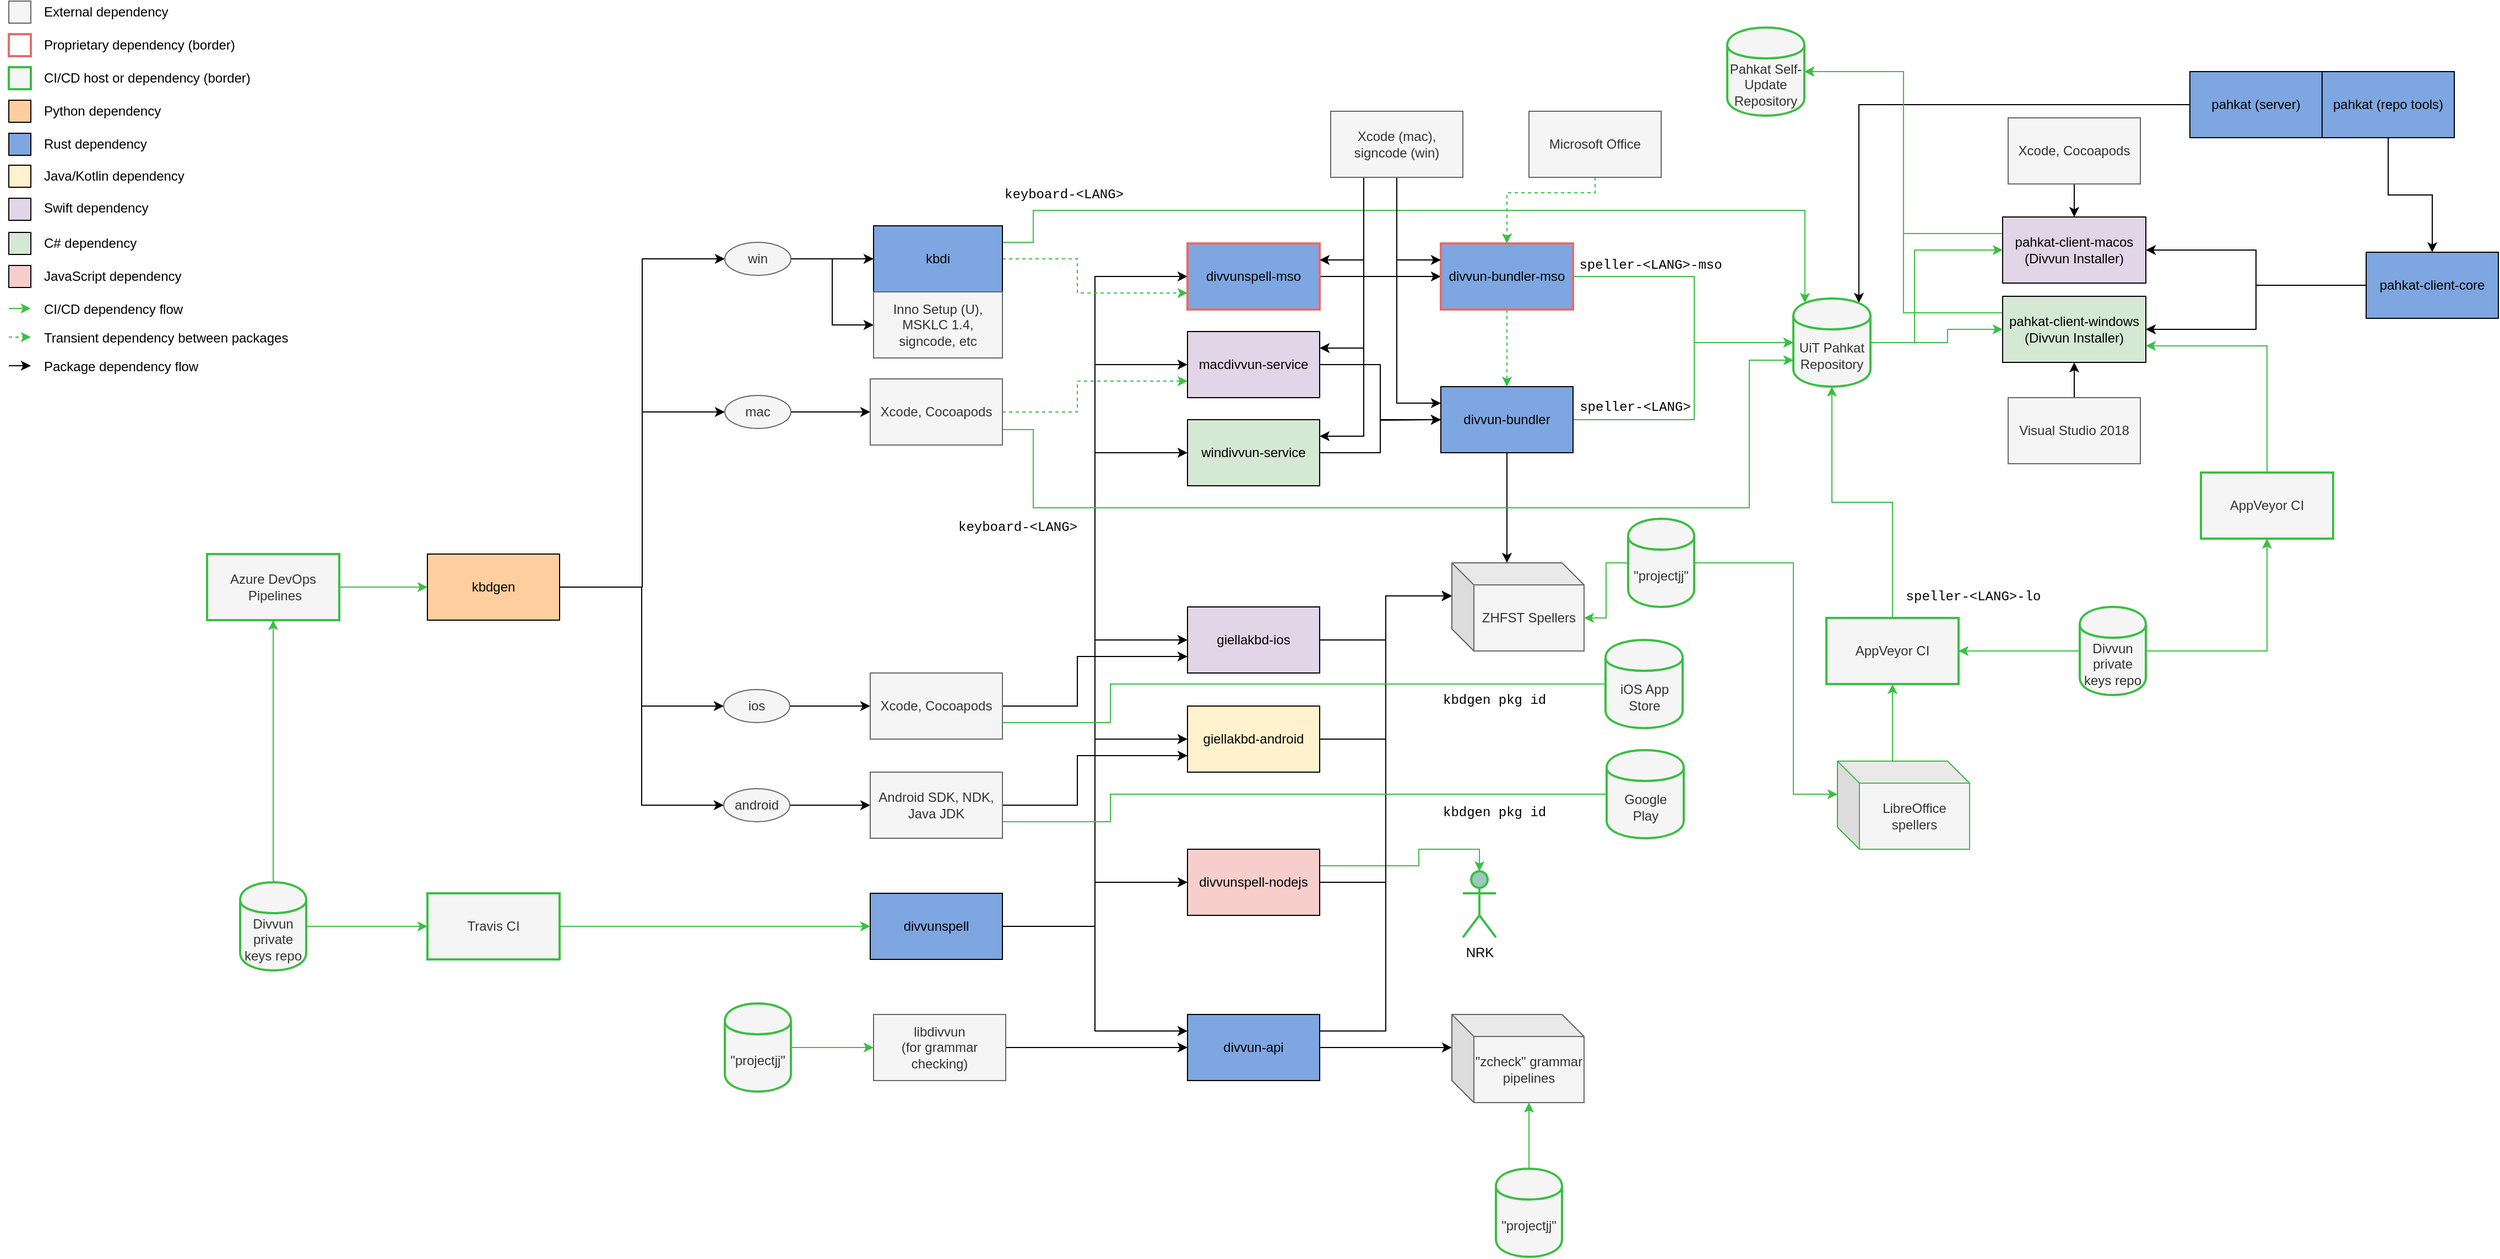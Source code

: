 <mxfile version="10.6.7" type="device"><diagram id="uYOcmbsZBxKGjgMOLvCG" name="Page-1"><mxGraphModel dx="1196" dy="796" grid="1" gridSize="10" guides="1" tooltips="1" connect="1" arrows="1" fold="1" page="1" pageScale="1" pageWidth="2336" pageHeight="1654" math="0" shadow="0"><root><mxCell id="0"/><mxCell id="1" parent="0"/><mxCell id="bggheKE7xD6OacUkOuDF-22" style="edgeStyle=orthogonalEdgeStyle;rounded=0;orthogonalLoop=1;jettySize=auto;html=1;exitX=1;exitY=0.5;exitDx=0;exitDy=0;entryX=0;entryY=0.5;entryDx=0;entryDy=0;" parent="1" source="bggheKE7xD6OacUkOuDF-1" target="bggheKE7xD6OacUkOuDF-4" edge="1"><mxGeometry relative="1" as="geometry"/></mxCell><mxCell id="bggheKE7xD6OacUkOuDF-23" style="edgeStyle=orthogonalEdgeStyle;rounded=0;orthogonalLoop=1;jettySize=auto;html=1;exitX=1;exitY=0.5;exitDx=0;exitDy=0;entryX=0;entryY=0.5;entryDx=0;entryDy=0;" parent="1" source="bggheKE7xD6OacUkOuDF-1" target="bggheKE7xD6OacUkOuDF-5" edge="1"><mxGeometry relative="1" as="geometry"/></mxCell><mxCell id="bggheKE7xD6OacUkOuDF-25" style="edgeStyle=orthogonalEdgeStyle;rounded=0;orthogonalLoop=1;jettySize=auto;html=1;exitX=1;exitY=0.5;exitDx=0;exitDy=0;entryX=0;entryY=0.5;entryDx=0;entryDy=0;" parent="1" source="bggheKE7xD6OacUkOuDF-1" target="bggheKE7xD6OacUkOuDF-19" edge="1"><mxGeometry relative="1" as="geometry"/></mxCell><mxCell id="bggheKE7xD6OacUkOuDF-27" style="edgeStyle=orthogonalEdgeStyle;rounded=0;orthogonalLoop=1;jettySize=auto;html=1;exitX=1;exitY=0.5;exitDx=0;exitDy=0;entryX=0;entryY=0.5;entryDx=0;entryDy=0;" parent="1" source="bggheKE7xD6OacUkOuDF-1" target="bggheKE7xD6OacUkOuDF-26" edge="1"><mxGeometry relative="1" as="geometry"/></mxCell><mxCell id="bggheKE7xD6OacUkOuDF-40" style="edgeStyle=orthogonalEdgeStyle;rounded=0;orthogonalLoop=1;jettySize=auto;html=1;exitX=1;exitY=0.5;exitDx=0;exitDy=0;entryX=0;entryY=0.5;entryDx=0;entryDy=0;" parent="1" source="bggheKE7xD6OacUkOuDF-1" target="bggheKE7xD6OacUkOuDF-2" edge="1"><mxGeometry relative="1" as="geometry"/></mxCell><mxCell id="bggheKE7xD6OacUkOuDF-57" style="edgeStyle=orthogonalEdgeStyle;rounded=0;orthogonalLoop=1;jettySize=auto;html=1;exitX=1;exitY=0.5;exitDx=0;exitDy=0;entryX=0;entryY=0.25;entryDx=0;entryDy=0;" parent="1" source="bggheKE7xD6OacUkOuDF-1" target="bggheKE7xD6OacUkOuDF-49" edge="1"><mxGeometry relative="1" as="geometry"/></mxCell><mxCell id="bggheKE7xD6OacUkOuDF-115" style="edgeStyle=orthogonalEdgeStyle;rounded=0;orthogonalLoop=1;jettySize=auto;html=1;exitX=1;exitY=0.5;exitDx=0;exitDy=0;entryX=0;entryY=0.5;entryDx=0;entryDy=0;strokeColor=#000000;fontFamily=Courier New;" parent="1" source="bggheKE7xD6OacUkOuDF-1" target="bggheKE7xD6OacUkOuDF-18" edge="1"><mxGeometry relative="1" as="geometry"/></mxCell><mxCell id="bggheKE7xD6OacUkOuDF-1" value="divvunspell" style="rounded=0;whiteSpace=wrap;html=1;fillColor=#7EA6E0;" parent="1" vertex="1"><mxGeometry x="802" y="826" width="120" height="60" as="geometry"/></mxCell><mxCell id="bggheKE7xD6OacUkOuDF-42" style="edgeStyle=orthogonalEdgeStyle;rounded=0;orthogonalLoop=1;jettySize=auto;html=1;exitX=1;exitY=0.5;exitDx=0;exitDy=0;entryX=0;entryY=0.5;entryDx=0;entryDy=0;" parent="1" source="bggheKE7xD6OacUkOuDF-2" target="bggheKE7xD6OacUkOuDF-10" edge="1"><mxGeometry relative="1" as="geometry"/></mxCell><mxCell id="bggheKE7xD6OacUkOuDF-2" value="divvunspell-mso" style="rounded=0;whiteSpace=wrap;html=1;fillColor=#7EA6E0;strokeColor=#EA6B66;strokeWidth=2;" parent="1" vertex="1"><mxGeometry x="1090" y="236" width="120" height="60" as="geometry"/></mxCell><mxCell id="bggheKE7xD6OacUkOuDF-44" style="edgeStyle=orthogonalEdgeStyle;rounded=0;orthogonalLoop=1;jettySize=auto;html=1;exitX=1;exitY=0.5;exitDx=0;exitDy=0;entryX=0;entryY=0.5;entryDx=0;entryDy=0;" parent="1" source="bggheKE7xD6OacUkOuDF-4" target="bggheKE7xD6OacUkOuDF-9" edge="1"><mxGeometry relative="1" as="geometry"/></mxCell><mxCell id="bggheKE7xD6OacUkOuDF-4" value="macdivvun-service" style="rounded=0;whiteSpace=wrap;html=1;strokeWidth=1;fillColor=#E1D5E7;" parent="1" vertex="1"><mxGeometry x="1090" y="316" width="120" height="60" as="geometry"/></mxCell><mxCell id="bggheKE7xD6OacUkOuDF-45" style="edgeStyle=orthogonalEdgeStyle;rounded=0;orthogonalLoop=1;jettySize=auto;html=1;exitX=1;exitY=0.5;exitDx=0;exitDy=0;" parent="1" source="bggheKE7xD6OacUkOuDF-5" edge="1"><mxGeometry relative="1" as="geometry"><mxPoint x="1320" y="396" as="targetPoint"/></mxGeometry></mxCell><mxCell id="bggheKE7xD6OacUkOuDF-5" value="windivvun-service" style="rounded=0;whiteSpace=wrap;html=1;strokeColor=#000000;strokeWidth=1;fillColor=#D5E8D4;" parent="1" vertex="1"><mxGeometry x="1090" y="396" width="120" height="60" as="geometry"/></mxCell><mxCell id="bggheKE7xD6OacUkOuDF-46" style="edgeStyle=orthogonalEdgeStyle;rounded=0;orthogonalLoop=1;jettySize=auto;html=1;exitX=0.5;exitY=1;exitDx=0;exitDy=0;entryX=0;entryY=0;entryDx=50.0;entryDy=0;entryPerimeter=0;" parent="1" source="bggheKE7xD6OacUkOuDF-9" target="bggheKE7xD6OacUkOuDF-34" edge="1"><mxGeometry relative="1" as="geometry"/></mxCell><mxCell id="bggheKE7xD6OacUkOuDF-101" style="edgeStyle=orthogonalEdgeStyle;rounded=0;orthogonalLoop=1;jettySize=auto;html=1;exitX=1;exitY=0.5;exitDx=0;exitDy=0;entryX=0;entryY=0.5;entryDx=0;entryDy=0;strokeColor=#39BF42;" parent="1" source="bggheKE7xD6OacUkOuDF-9" target="bggheKE7xD6OacUkOuDF-95" edge="1"><mxGeometry relative="1" as="geometry"><Array as="points"><mxPoint x="1550" y="396"/><mxPoint x="1550" y="326"/><mxPoint x="1640" y="326"/></Array></mxGeometry></mxCell><mxCell id="bggheKE7xD6OacUkOuDF-9" value="&lt;div&gt;divvun-bundler&lt;/div&gt;" style="rounded=0;whiteSpace=wrap;html=1;strokeColor=#000000;strokeWidth=1;fillColor=#7EA6E0;" parent="1" vertex="1"><mxGeometry x="1320" y="366" width="120" height="60" as="geometry"/></mxCell><mxCell id="bggheKE7xD6OacUkOuDF-100" style="edgeStyle=orthogonalEdgeStyle;rounded=0;orthogonalLoop=1;jettySize=auto;html=1;exitX=1;exitY=0.5;exitDx=0;exitDy=0;entryX=0;entryY=0.5;entryDx=0;entryDy=0;strokeColor=#39BF42;" parent="1" source="bggheKE7xD6OacUkOuDF-10" target="bggheKE7xD6OacUkOuDF-95" edge="1"><mxGeometry relative="1" as="geometry"><Array as="points"><mxPoint x="1550" y="266"/><mxPoint x="1550" y="326"/><mxPoint x="1640" y="326"/></Array></mxGeometry></mxCell><mxCell id="bggheKE7xD6OacUkOuDF-102" value="speller-&amp;lt;LANG&amp;gt;-mso" style="text;html=1;resizable=0;points=[];align=center;verticalAlign=middle;labelBackgroundColor=#ffffff;fontFamily=Courier New;" parent="bggheKE7xD6OacUkOuDF-100" vertex="1" connectable="0"><mxGeometry x="-0.87" y="-1" relative="1" as="geometry"><mxPoint x="53" y="-11" as="offset"/></mxGeometry></mxCell><mxCell id="bggheKE7xD6OacUkOuDF-204" style="edgeStyle=orthogonalEdgeStyle;rounded=0;orthogonalLoop=1;jettySize=auto;html=1;exitX=0.5;exitY=1;exitDx=0;exitDy=0;entryX=0.5;entryY=0;entryDx=0;entryDy=0;dashed=1;strokeColor=#39BF42;fontFamily=Helvetica;" parent="1" source="bggheKE7xD6OacUkOuDF-10" target="bggheKE7xD6OacUkOuDF-9" edge="1"><mxGeometry relative="1" as="geometry"/></mxCell><mxCell id="bggheKE7xD6OacUkOuDF-10" value="divvun-bundler-mso" style="rounded=0;whiteSpace=wrap;html=1;fillColor=#7EA6E0;strokeColor=#EA6B66;strokeWidth=2;" parent="1" vertex="1"><mxGeometry x="1320" y="236" width="120" height="60" as="geometry"/></mxCell><mxCell id="bggheKE7xD6OacUkOuDF-67" style="edgeStyle=orthogonalEdgeStyle;rounded=0;orthogonalLoop=1;jettySize=auto;html=1;exitX=1;exitY=0.5;exitDx=0;exitDy=0;entryX=0;entryY=0.5;entryDx=0;entryDy=0;" parent="1" source="bggheKE7xD6OacUkOuDF-12" target="bggheKE7xD6OacUkOuDF-15" edge="1"><mxGeometry relative="1" as="geometry"/></mxCell><mxCell id="bggheKE7xD6OacUkOuDF-68" style="edgeStyle=orthogonalEdgeStyle;rounded=0;orthogonalLoop=1;jettySize=auto;html=1;exitX=1;exitY=0.5;exitDx=0;exitDy=0;entryX=0;entryY=0.5;entryDx=0;entryDy=0;" parent="1" source="bggheKE7xD6OacUkOuDF-12" target="bggheKE7xD6OacUkOuDF-65" edge="1"><mxGeometry relative="1" as="geometry"/></mxCell><mxCell id="bggheKE7xD6OacUkOuDF-69" style="edgeStyle=orthogonalEdgeStyle;rounded=0;orthogonalLoop=1;jettySize=auto;html=1;exitX=1;exitY=0.5;exitDx=0;exitDy=0;entryX=0;entryY=0.5;entryDx=0;entryDy=0;" parent="1" source="bggheKE7xD6OacUkOuDF-12" target="bggheKE7xD6OacUkOuDF-63" edge="1"><mxGeometry relative="1" as="geometry"/></mxCell><mxCell id="bggheKE7xD6OacUkOuDF-70" style="edgeStyle=orthogonalEdgeStyle;rounded=0;orthogonalLoop=1;jettySize=auto;html=1;exitX=1;exitY=0.5;exitDx=0;exitDy=0;entryX=0;entryY=0.5;entryDx=0;entryDy=0;" parent="1" source="bggheKE7xD6OacUkOuDF-12" target="bggheKE7xD6OacUkOuDF-64" edge="1"><mxGeometry relative="1" as="geometry"/></mxCell><mxCell id="bggheKE7xD6OacUkOuDF-12" value="kbdgen" style="rounded=0;whiteSpace=wrap;html=1;strokeColor=#000000;strokeWidth=1;fillColor=#FFCE9F;" parent="1" vertex="1"><mxGeometry x="400" y="518" width="120" height="60" as="geometry"/></mxCell><mxCell id="bggheKE7xD6OacUkOuDF-84" style="edgeStyle=orthogonalEdgeStyle;rounded=0;orthogonalLoop=1;jettySize=auto;html=1;exitX=1;exitY=0.5;exitDx=0;exitDy=0;entryX=0;entryY=0.75;entryDx=0;entryDy=0;dashed=1;strokeColor=#39BF42;" parent="1" source="bggheKE7xD6OacUkOuDF-14" target="bggheKE7xD6OacUkOuDF-2" edge="1"><mxGeometry relative="1" as="geometry"><Array as="points"><mxPoint x="990" y="250"/><mxPoint x="990" y="281"/></Array></mxGeometry></mxCell><mxCell id="bggheKE7xD6OacUkOuDF-121" style="edgeStyle=orthogonalEdgeStyle;rounded=0;orthogonalLoop=1;jettySize=auto;html=1;exitX=1;exitY=0.25;exitDx=0;exitDy=0;entryX=0.15;entryY=0.05;entryDx=0;entryDy=0;strokeColor=#39BF42;fontFamily=Courier New;entryPerimeter=0;" parent="1" source="bggheKE7xD6OacUkOuDF-14" target="bggheKE7xD6OacUkOuDF-95" edge="1"><mxGeometry relative="1" as="geometry"><Array as="points"><mxPoint x="950" y="235"/><mxPoint x="950" y="206"/><mxPoint x="1651" y="206"/></Array></mxGeometry></mxCell><mxCell id="bggheKE7xD6OacUkOuDF-14" value="kbdi" style="rounded=0;whiteSpace=wrap;html=1;strokeColor=#000000;strokeWidth=1;fillColor=#7EA6E0;" parent="1" vertex="1"><mxGeometry x="805" y="220" width="117" height="60" as="geometry"/></mxCell><mxCell id="bggheKE7xD6OacUkOuDF-66" style="edgeStyle=orthogonalEdgeStyle;rounded=0;orthogonalLoop=1;jettySize=auto;html=1;exitX=1;exitY=0.5;exitDx=0;exitDy=0;entryX=0;entryY=0.5;entryDx=0;entryDy=0;" parent="1" source="bggheKE7xD6OacUkOuDF-15" target="bggheKE7xD6OacUkOuDF-14" edge="1"><mxGeometry relative="1" as="geometry"/></mxCell><mxCell id="bggheKE7xD6OacUkOuDF-72" style="edgeStyle=orthogonalEdgeStyle;rounded=0;orthogonalLoop=1;jettySize=auto;html=1;exitX=1;exitY=0.5;exitDx=0;exitDy=0;entryX=0;entryY=0.5;entryDx=0;entryDy=0;" parent="1" source="bggheKE7xD6OacUkOuDF-15" target="bggheKE7xD6OacUkOuDF-71" edge="1"><mxGeometry relative="1" as="geometry"/></mxCell><mxCell id="bggheKE7xD6OacUkOuDF-15" value="win" style="ellipse;whiteSpace=wrap;html=1;strokeWidth=1;fillColor=#f5f5f5;strokeColor=#666666;fontColor=#333333;" parent="1" vertex="1"><mxGeometry x="670" y="235" width="60" height="30" as="geometry"/></mxCell><mxCell id="bggheKE7xD6OacUkOuDF-37" style="edgeStyle=orthogonalEdgeStyle;rounded=0;orthogonalLoop=1;jettySize=auto;html=1;exitX=1;exitY=0.5;exitDx=0;exitDy=0;entryX=0;entryY=0;entryDx=0;entryDy=30;entryPerimeter=0;" parent="1" source="bggheKE7xD6OacUkOuDF-18" target="bggheKE7xD6OacUkOuDF-34" edge="1"><mxGeometry relative="1" as="geometry"/></mxCell><mxCell id="bggheKE7xD6OacUkOuDF-18" value="giellakbd-ios" style="rounded=0;whiteSpace=wrap;html=1;strokeWidth=1;fillColor=#E1D5E7;" parent="1" vertex="1"><mxGeometry x="1090" y="566" width="120" height="60" as="geometry"/></mxCell><mxCell id="bggheKE7xD6OacUkOuDF-38" style="edgeStyle=orthogonalEdgeStyle;rounded=0;orthogonalLoop=1;jettySize=auto;html=1;exitX=1;exitY=0.5;exitDx=0;exitDy=0;entryX=0;entryY=0;entryDx=0;entryDy=30;entryPerimeter=0;" parent="1" source="bggheKE7xD6OacUkOuDF-19" target="bggheKE7xD6OacUkOuDF-34" edge="1"><mxGeometry relative="1" as="geometry"/></mxCell><mxCell id="bggheKE7xD6OacUkOuDF-19" value="giellakbd-android" style="rounded=0;whiteSpace=wrap;html=1;strokeColor=#000000;strokeWidth=1;fillColor=#FFF2CC;" parent="1" vertex="1"><mxGeometry x="1090" y="656" width="120" height="60" as="geometry"/></mxCell><mxCell id="bggheKE7xD6OacUkOuDF-134" style="edgeStyle=orthogonalEdgeStyle;rounded=0;orthogonalLoop=1;jettySize=auto;html=1;exitX=0;exitY=0.5;exitDx=0;exitDy=0;entryX=0.85;entryY=0.05;entryDx=0;entryDy=0;entryPerimeter=0;strokeColor=#000000;fontFamily=Courier New;" parent="1" source="bggheKE7xD6OacUkOuDF-20" target="bggheKE7xD6OacUkOuDF-95" edge="1"><mxGeometry relative="1" as="geometry"/></mxCell><mxCell id="bggheKE7xD6OacUkOuDF-20" value="pahkat (server)" style="rounded=0;whiteSpace=wrap;html=1;fillColor=#7EA6E0;" parent="1" vertex="1"><mxGeometry x="2000" y="80" width="120" height="60" as="geometry"/></mxCell><mxCell id="bggheKE7xD6OacUkOuDF-137" style="edgeStyle=orthogonalEdgeStyle;rounded=0;orthogonalLoop=1;jettySize=auto;html=1;exitX=0.5;exitY=1;exitDx=0;exitDy=0;entryX=0.5;entryY=0;entryDx=0;entryDy=0;strokeColor=#000000;fontFamily=Courier New;" parent="1" source="bggheKE7xD6OacUkOuDF-21" target="bggheKE7xD6OacUkOuDF-28" edge="1"><mxGeometry relative="1" as="geometry"/></mxCell><mxCell id="bggheKE7xD6OacUkOuDF-21" value="pahkat (repo tools)" style="rounded=0;whiteSpace=wrap;html=1;fillColor=#7EA6E0;" parent="1" vertex="1"><mxGeometry x="2120" y="80" width="120" height="60" as="geometry"/></mxCell><mxCell id="bggheKE7xD6OacUkOuDF-39" style="edgeStyle=orthogonalEdgeStyle;rounded=0;orthogonalLoop=1;jettySize=auto;html=1;exitX=1;exitY=0.5;exitDx=0;exitDy=0;entryX=0;entryY=0;entryDx=0;entryDy=30;entryPerimeter=0;" parent="1" source="bggheKE7xD6OacUkOuDF-26" target="bggheKE7xD6OacUkOuDF-34" edge="1"><mxGeometry relative="1" as="geometry"/></mxCell><mxCell id="bggheKE7xD6OacUkOuDF-159" style="edgeStyle=orthogonalEdgeStyle;rounded=0;orthogonalLoop=1;jettySize=auto;html=1;exitX=1;exitY=0.25;exitDx=0;exitDy=0;entryX=0.5;entryY=0;entryDx=0;entryDy=0;entryPerimeter=0;strokeColor=#39BF42;fontFamily=Helvetica;" parent="1" source="bggheKE7xD6OacUkOuDF-26" target="bggheKE7xD6OacUkOuDF-145" edge="1"><mxGeometry relative="1" as="geometry"><Array as="points"><mxPoint x="1300" y="801"/><mxPoint x="1300" y="786"/><mxPoint x="1355" y="786"/></Array></mxGeometry></mxCell><mxCell id="bggheKE7xD6OacUkOuDF-26" value="divvunspell-nodejs" style="rounded=0;whiteSpace=wrap;html=1;strokeColor=#000000;strokeWidth=1;fillColor=#f8cecc;" parent="1" vertex="1"><mxGeometry x="1090" y="786" width="120" height="60" as="geometry"/></mxCell><mxCell id="bggheKE7xD6OacUkOuDF-138" style="edgeStyle=orthogonalEdgeStyle;rounded=0;orthogonalLoop=1;jettySize=auto;html=1;exitX=0;exitY=0.5;exitDx=0;exitDy=0;entryX=1;entryY=0.5;entryDx=0;entryDy=0;strokeColor=#000000;fontFamily=Courier New;" parent="1" source="bggheKE7xD6OacUkOuDF-28" target="bggheKE7xD6OacUkOuDF-31" edge="1"><mxGeometry relative="1" as="geometry"/></mxCell><mxCell id="bggheKE7xD6OacUkOuDF-139" style="edgeStyle=orthogonalEdgeStyle;rounded=0;orthogonalLoop=1;jettySize=auto;html=1;exitX=0;exitY=0.5;exitDx=0;exitDy=0;entryX=1;entryY=0.5;entryDx=0;entryDy=0;strokeColor=#000000;fontFamily=Courier New;" parent="1" source="bggheKE7xD6OacUkOuDF-28" target="bggheKE7xD6OacUkOuDF-30" edge="1"><mxGeometry relative="1" as="geometry"/></mxCell><mxCell id="bggheKE7xD6OacUkOuDF-28" value="pahkat-client-core" style="rounded=0;whiteSpace=wrap;html=1;fillColor=#7EA6E0;" parent="1" vertex="1"><mxGeometry x="2160" y="244" width="120" height="60" as="geometry"/></mxCell><mxCell id="bggheKE7xD6OacUkOuDF-235" style="edgeStyle=orthogonalEdgeStyle;rounded=0;orthogonalLoop=1;jettySize=auto;html=1;exitX=0;exitY=0.25;exitDx=0;exitDy=0;entryX=1;entryY=0.5;entryDx=0;entryDy=0;startArrow=none;startFill=0;strokeColor=#39BF42;fontFamily=Helvetica;" parent="1" source="bggheKE7xD6OacUkOuDF-30" target="bggheKE7xD6OacUkOuDF-232" edge="1"><mxGeometry relative="1" as="geometry"/></mxCell><mxCell id="bggheKE7xD6OacUkOuDF-30" value="&lt;div&gt;pahkat-client-windows&lt;/div&gt;&lt;div&gt;(Divvun Installer)&lt;/div&gt;" style="rounded=0;whiteSpace=wrap;html=1;strokeColor=#000000;strokeWidth=1;fillColor=#D5E8D4;" parent="1" vertex="1"><mxGeometry x="1830" y="284" width="130" height="60" as="geometry"/></mxCell><mxCell id="bggheKE7xD6OacUkOuDF-236" style="edgeStyle=orthogonalEdgeStyle;rounded=0;orthogonalLoop=1;jettySize=auto;html=1;exitX=0;exitY=0.25;exitDx=0;exitDy=0;entryX=1;entryY=0.5;entryDx=0;entryDy=0;startArrow=none;startFill=0;strokeColor=#39BF42;fontFamily=Helvetica;" parent="1" source="bggheKE7xD6OacUkOuDF-31" target="bggheKE7xD6OacUkOuDF-232" edge="1"><mxGeometry relative="1" as="geometry"/></mxCell><mxCell id="bggheKE7xD6OacUkOuDF-31" value="pahkat-client-macos (Divvun Installer)" style="rounded=0;whiteSpace=wrap;html=1;strokeWidth=1;fillColor=#E1D5E7;" parent="1" vertex="1"><mxGeometry x="1830" y="212" width="130" height="60" as="geometry"/></mxCell><mxCell id="bggheKE7xD6OacUkOuDF-34" value="ZHFST Spellers" style="shape=cube;whiteSpace=wrap;html=1;boundedLbl=1;backgroundOutline=1;darkOpacity=0.05;darkOpacity2=0.1;strokeColor=#666666;strokeWidth=1;fillColor=#f5f5f5;fontColor=#333333;" parent="1" vertex="1"><mxGeometry x="1330" y="526" width="120" height="80" as="geometry"/></mxCell><mxCell id="bggheKE7xD6OacUkOuDF-59" style="edgeStyle=orthogonalEdgeStyle;rounded=0;orthogonalLoop=1;jettySize=auto;html=1;exitX=1;exitY=0.25;exitDx=0;exitDy=0;entryX=0;entryY=0;entryDx=0;entryDy=30;entryPerimeter=0;" parent="1" source="bggheKE7xD6OacUkOuDF-49" target="bggheKE7xD6OacUkOuDF-34" edge="1"><mxGeometry relative="1" as="geometry"/></mxCell><mxCell id="bggheKE7xD6OacUkOuDF-61" style="edgeStyle=orthogonalEdgeStyle;rounded=0;orthogonalLoop=1;jettySize=auto;html=1;exitX=1;exitY=0.5;exitDx=0;exitDy=0;entryX=0;entryY=0;entryDx=0;entryDy=30;entryPerimeter=0;" parent="1" source="bggheKE7xD6OacUkOuDF-49" target="bggheKE7xD6OacUkOuDF-60" edge="1"><mxGeometry relative="1" as="geometry"/></mxCell><mxCell id="bggheKE7xD6OacUkOuDF-49" value="divvun-api" style="rounded=0;whiteSpace=wrap;html=1;fillColor=#7EA6E0;" parent="1" vertex="1"><mxGeometry x="1090" y="936" width="120" height="60" as="geometry"/></mxCell><mxCell id="bggheKE7xD6OacUkOuDF-58" style="edgeStyle=orthogonalEdgeStyle;rounded=0;orthogonalLoop=1;jettySize=auto;html=1;exitX=1;exitY=0.5;exitDx=0;exitDy=0;entryX=0;entryY=0.5;entryDx=0;entryDy=0;" parent="1" source="bggheKE7xD6OacUkOuDF-54" target="bggheKE7xD6OacUkOuDF-49" edge="1"><mxGeometry relative="1" as="geometry"/></mxCell><mxCell id="bggheKE7xD6OacUkOuDF-54" value="&lt;div&gt;libdivvun&lt;/div&gt;&lt;div&gt;(for grammar checking)&lt;br&gt;&lt;/div&gt;" style="rounded=0;whiteSpace=wrap;html=1;strokeColor=#666666;strokeWidth=1;fillColor=#f5f5f5;fontColor=#333333;" parent="1" vertex="1"><mxGeometry x="805" y="936" width="120" height="60" as="geometry"/></mxCell><mxCell id="bggheKE7xD6OacUkOuDF-60" value="&quot;zcheck&quot; grammar pipelines" style="shape=cube;whiteSpace=wrap;html=1;boundedLbl=1;backgroundOutline=1;darkOpacity=0.05;darkOpacity2=0.1;strokeColor=#666666;strokeWidth=1;fillColor=#f5f5f5;fontColor=#333333;" parent="1" vertex="1"><mxGeometry x="1330" y="936" width="120" height="80" as="geometry"/></mxCell><mxCell id="bggheKE7xD6OacUkOuDF-77" style="edgeStyle=orthogonalEdgeStyle;rounded=0;orthogonalLoop=1;jettySize=auto;html=1;exitX=1;exitY=0.5;exitDx=0;exitDy=0;entryX=0;entryY=0.5;entryDx=0;entryDy=0;" parent="1" source="bggheKE7xD6OacUkOuDF-63" target="bggheKE7xD6OacUkOuDF-74" edge="1"><mxGeometry relative="1" as="geometry"/></mxCell><mxCell id="bggheKE7xD6OacUkOuDF-63" value="ios" style="ellipse;whiteSpace=wrap;html=1;strokeWidth=1;fillColor=#f5f5f5;strokeColor=#666666;fontColor=#333333;" parent="1" vertex="1"><mxGeometry x="669" y="641" width="60" height="30" as="geometry"/></mxCell><mxCell id="bggheKE7xD6OacUkOuDF-78" style="edgeStyle=orthogonalEdgeStyle;rounded=0;orthogonalLoop=1;jettySize=auto;html=1;exitX=1;exitY=0.5;exitDx=0;exitDy=0;entryX=0;entryY=0.5;entryDx=0;entryDy=0;" parent="1" source="bggheKE7xD6OacUkOuDF-64" target="bggheKE7xD6OacUkOuDF-73" edge="1"><mxGeometry relative="1" as="geometry"/></mxCell><mxCell id="bggheKE7xD6OacUkOuDF-64" value="android" style="ellipse;whiteSpace=wrap;html=1;strokeWidth=1;fillColor=#f5f5f5;strokeColor=#666666;fontColor=#333333;" parent="1" vertex="1"><mxGeometry x="669" y="731" width="60" height="30" as="geometry"/></mxCell><mxCell id="bggheKE7xD6OacUkOuDF-76" style="edgeStyle=orthogonalEdgeStyle;rounded=0;orthogonalLoop=1;jettySize=auto;html=1;exitX=1;exitY=0.5;exitDx=0;exitDy=0;entryX=0;entryY=0.5;entryDx=0;entryDy=0;" parent="1" source="bggheKE7xD6OacUkOuDF-65" target="bggheKE7xD6OacUkOuDF-75" edge="1"><mxGeometry relative="1" as="geometry"/></mxCell><mxCell id="bggheKE7xD6OacUkOuDF-65" value="mac" style="ellipse;whiteSpace=wrap;html=1;strokeWidth=1;fillColor=#f5f5f5;strokeColor=#666666;fontColor=#333333;" parent="1" vertex="1"><mxGeometry x="670" y="374" width="60" height="30" as="geometry"/></mxCell><mxCell id="bggheKE7xD6OacUkOuDF-71" value="&lt;div&gt;Inno Setup (U),&lt;/div&gt;&lt;div&gt;MSKLC 1.4,&lt;/div&gt;&lt;div&gt;signcode, etc&lt;br&gt;&lt;/div&gt;" style="rounded=0;whiteSpace=wrap;html=1;strokeColor=#666666;strokeWidth=1;fillColor=#f5f5f5;fontColor=#333333;" parent="1" vertex="1"><mxGeometry x="805" y="280" width="117" height="60" as="geometry"/></mxCell><mxCell id="bggheKE7xD6OacUkOuDF-111" style="edgeStyle=orthogonalEdgeStyle;rounded=0;orthogonalLoop=1;jettySize=auto;html=1;exitX=1;exitY=0.5;exitDx=0;exitDy=0;entryX=0;entryY=0.75;entryDx=0;entryDy=0;strokeColor=#000000;fontFamily=Courier New;" parent="1" source="bggheKE7xD6OacUkOuDF-73" target="bggheKE7xD6OacUkOuDF-19" edge="1"><mxGeometry relative="1" as="geometry"><Array as="points"><mxPoint x="990" y="746"/><mxPoint x="990" y="701"/></Array></mxGeometry></mxCell><mxCell id="bggheKE7xD6OacUkOuDF-126" style="edgeStyle=orthogonalEdgeStyle;rounded=0;orthogonalLoop=1;jettySize=auto;html=1;exitX=1;exitY=0.75;exitDx=0;exitDy=0;entryX=0;entryY=0.5;entryDx=0;entryDy=0;strokeColor=#39BF42;fontFamily=Courier New;" parent="1" source="bggheKE7xD6OacUkOuDF-73" target="bggheKE7xD6OacUkOuDF-107" edge="1"><mxGeometry relative="1" as="geometry"><Array as="points"><mxPoint x="1020" y="761"/><mxPoint x="1020" y="736"/><mxPoint x="1530" y="736"/></Array></mxGeometry></mxCell><mxCell id="bggheKE7xD6OacUkOuDF-73" value="&lt;div&gt;Android SDK, NDK,&lt;/div&gt;&lt;div&gt;Java JDK&lt;br&gt;&lt;/div&gt;" style="rounded=0;whiteSpace=wrap;html=1;strokeColor=#666666;strokeWidth=1;fillColor=#f5f5f5;fontColor=#333333;" parent="1" vertex="1"><mxGeometry x="802" y="716" width="120" height="60" as="geometry"/></mxCell><mxCell id="bggheKE7xD6OacUkOuDF-116" style="edgeStyle=orthogonalEdgeStyle;rounded=0;orthogonalLoop=1;jettySize=auto;html=1;exitX=1;exitY=0.5;exitDx=0;exitDy=0;entryX=0;entryY=0.75;entryDx=0;entryDy=0;strokeColor=#000000;fontFamily=Courier New;" parent="1" source="bggheKE7xD6OacUkOuDF-74" target="bggheKE7xD6OacUkOuDF-18" edge="1"><mxGeometry relative="1" as="geometry"><Array as="points"><mxPoint x="990" y="656"/><mxPoint x="990" y="611"/></Array></mxGeometry></mxCell><mxCell id="bggheKE7xD6OacUkOuDF-125" style="edgeStyle=orthogonalEdgeStyle;rounded=0;orthogonalLoop=1;jettySize=auto;html=1;exitX=1;exitY=0.75;exitDx=0;exitDy=0;entryX=0;entryY=0.5;entryDx=0;entryDy=0;strokeColor=#39BF42;fontFamily=Courier New;" parent="1" source="bggheKE7xD6OacUkOuDF-74" target="bggheKE7xD6OacUkOuDF-106" edge="1"><mxGeometry relative="1" as="geometry"><Array as="points"><mxPoint x="1020" y="671"/><mxPoint x="1020" y="636"/><mxPoint x="1520" y="636"/></Array></mxGeometry></mxCell><mxCell id="bggheKE7xD6OacUkOuDF-74" value="Xcode, Cocoapods" style="rounded=0;whiteSpace=wrap;html=1;strokeColor=#666666;strokeWidth=1;fillColor=#f5f5f5;fontColor=#333333;" parent="1" vertex="1"><mxGeometry x="802" y="626" width="120" height="60" as="geometry"/></mxCell><mxCell id="bggheKE7xD6OacUkOuDF-117" style="edgeStyle=orthogonalEdgeStyle;rounded=0;orthogonalLoop=1;jettySize=auto;html=1;exitX=1;exitY=0.5;exitDx=0;exitDy=0;entryX=0;entryY=0.75;entryDx=0;entryDy=0;strokeColor=#39BF42;fontFamily=Courier New;dashed=1;" parent="1" source="bggheKE7xD6OacUkOuDF-75" target="bggheKE7xD6OacUkOuDF-4" edge="1"><mxGeometry relative="1" as="geometry"><Array as="points"><mxPoint x="990" y="389"/><mxPoint x="990" y="361"/></Array></mxGeometry></mxCell><mxCell id="bggheKE7xD6OacUkOuDF-120" style="edgeStyle=orthogonalEdgeStyle;rounded=0;orthogonalLoop=1;jettySize=auto;html=1;exitX=1;exitY=0.75;exitDx=0;exitDy=0;entryX=0;entryY=0.7;entryDx=0;entryDy=0;strokeColor=#39BF42;fontFamily=Courier New;" parent="1" source="bggheKE7xD6OacUkOuDF-75" target="bggheKE7xD6OacUkOuDF-95" edge="1"><mxGeometry relative="1" as="geometry"><Array as="points"><mxPoint x="950" y="405"/><mxPoint x="950" y="476"/><mxPoint x="1600" y="476"/><mxPoint x="1600" y="342"/></Array></mxGeometry></mxCell><mxCell id="bggheKE7xD6OacUkOuDF-75" value="Xcode, Cocoapods" style="rounded=0;whiteSpace=wrap;html=1;strokeColor=#666666;strokeWidth=1;fillColor=#f5f5f5;fontColor=#333333;" parent="1" vertex="1"><mxGeometry x="802" y="359" width="120" height="60" as="geometry"/></mxCell><mxCell id="bggheKE7xD6OacUkOuDF-203" style="edgeStyle=orthogonalEdgeStyle;rounded=0;orthogonalLoop=1;jettySize=auto;html=1;exitX=0.5;exitY=1;exitDx=0;exitDy=0;entryX=0.5;entryY=0;entryDx=0;entryDy=0;dashed=1;strokeColor=#39BF42;fontFamily=Helvetica;" parent="1" source="bggheKE7xD6OacUkOuDF-85" target="bggheKE7xD6OacUkOuDF-10" edge="1"><mxGeometry relative="1" as="geometry"><Array as="points"><mxPoint x="1460" y="190"/><mxPoint x="1380" y="190"/></Array></mxGeometry></mxCell><mxCell id="bggheKE7xD6OacUkOuDF-85" value="Microsoft Office" style="rounded=0;whiteSpace=wrap;html=1;strokeColor=#666666;strokeWidth=1;fillColor=#f5f5f5;fontColor=#333333;" parent="1" vertex="1"><mxGeometry x="1400" y="116" width="120" height="60" as="geometry"/></mxCell><mxCell id="bggheKE7xD6OacUkOuDF-135" style="edgeStyle=orthogonalEdgeStyle;rounded=0;orthogonalLoop=1;jettySize=auto;html=1;exitX=1;exitY=0.5;exitDx=0;exitDy=0;entryX=0;entryY=0.5;entryDx=0;entryDy=0;strokeColor=#39BF42;fontFamily=Courier New;" parent="1" source="bggheKE7xD6OacUkOuDF-95" target="bggheKE7xD6OacUkOuDF-31" edge="1"><mxGeometry relative="1" as="geometry"><Array as="points"><mxPoint x="1750" y="326"/><mxPoint x="1750" y="242"/></Array></mxGeometry></mxCell><mxCell id="bggheKE7xD6OacUkOuDF-136" style="edgeStyle=orthogonalEdgeStyle;rounded=0;orthogonalLoop=1;jettySize=auto;html=1;exitX=1;exitY=0.5;exitDx=0;exitDy=0;entryX=0;entryY=0.5;entryDx=0;entryDy=0;strokeColor=#39BF42;fontFamily=Courier New;" parent="1" source="bggheKE7xD6OacUkOuDF-95" target="bggheKE7xD6OacUkOuDF-30" edge="1"><mxGeometry relative="1" as="geometry"><Array as="points"><mxPoint x="1780" y="326"/><mxPoint x="1780" y="314"/></Array></mxGeometry></mxCell><mxCell id="bggheKE7xD6OacUkOuDF-95" value="UiT Pahkat Repository" style="shape=cylinder;whiteSpace=wrap;html=1;boundedLbl=1;backgroundOutline=1;strokeWidth=2;fillColor=#f5f5f5;strokeColor=#39BF42;fontColor=#333333;" parent="1" vertex="1"><mxGeometry x="1640" y="286" width="70" height="80" as="geometry"/></mxCell><mxCell id="bggheKE7xD6OacUkOuDF-104" value="speller-&amp;lt;LANG&amp;gt;" style="text;html=1;resizable=0;points=[];align=center;verticalAlign=middle;labelBackgroundColor=#ffffff;fontFamily=Courier New;" parent="1" vertex="1" connectable="0"><mxGeometry x="1447" y="376" as="geometry"><mxPoint x="49" y="9" as="offset"/></mxGeometry></mxCell><mxCell id="bggheKE7xD6OacUkOuDF-106" value="iOS App Store" style="shape=cylinder;whiteSpace=wrap;html=1;boundedLbl=1;backgroundOutline=1;strokeWidth=2;fillColor=#f5f5f5;strokeColor=#39BF42;fontColor=#333333;" parent="1" vertex="1"><mxGeometry x="1469.5" y="596" width="70" height="80" as="geometry"/></mxCell><mxCell id="bggheKE7xD6OacUkOuDF-107" value="&lt;div&gt;Google&lt;/div&gt;&lt;div&gt;Play&lt;/div&gt;" style="shape=cylinder;whiteSpace=wrap;html=1;boundedLbl=1;backgroundOutline=1;strokeWidth=2;fillColor=#f5f5f5;strokeColor=#39BF42;fontColor=#333333;" parent="1" vertex="1"><mxGeometry x="1470.5" y="696" width="70" height="80" as="geometry"/></mxCell><mxCell id="bggheKE7xD6OacUkOuDF-122" value="keyboard-&amp;lt;LANG&amp;gt;" style="text;html=1;resizable=0;points=[];autosize=1;align=left;verticalAlign=top;spacingTop=-4;fontFamily=Courier New;" parent="1" vertex="1"><mxGeometry x="922" y="182" width="120" height="20" as="geometry"/></mxCell><mxCell id="bggheKE7xD6OacUkOuDF-123" value="keyboard-&amp;lt;LANG&amp;gt;" style="text;html=1;resizable=0;points=[];autosize=1;align=left;verticalAlign=top;spacingTop=-4;fontFamily=Courier New;" parent="1" vertex="1"><mxGeometry x="880" y="484" width="120" height="20" as="geometry"/></mxCell><mxCell id="bggheKE7xD6OacUkOuDF-127" value="kbdgen pkg id" style="text;html=1;resizable=0;points=[];autosize=1;align=left;verticalAlign=top;spacingTop=-4;fontFamily=Courier New;" parent="1" vertex="1"><mxGeometry x="1319.5" y="743" width="110" height="20" as="geometry"/></mxCell><mxCell id="bggheKE7xD6OacUkOuDF-128" value="kbdgen pkg id" style="text;html=1;resizable=0;points=[];autosize=1;align=left;verticalAlign=top;spacingTop=-4;fontFamily=Courier New;" parent="1" vertex="1"><mxGeometry x="1319.5" y="641" width="110" height="20" as="geometry"/></mxCell><mxCell id="bggheKE7xD6OacUkOuDF-131" style="edgeStyle=orthogonalEdgeStyle;rounded=0;orthogonalLoop=1;jettySize=auto;html=1;exitX=1;exitY=0.5;exitDx=0;exitDy=0;entryX=0;entryY=0.5;entryDx=0;entryDy=0;strokeColor=#39BF42;fontFamily=Courier New;" parent="1" source="bggheKE7xD6OacUkOuDF-130" target="bggheKE7xD6OacUkOuDF-12" edge="1"><mxGeometry relative="1" as="geometry"/></mxCell><mxCell id="bggheKE7xD6OacUkOuDF-130" value="&lt;font&gt;Azure DevOps&lt;br&gt;&amp;nbsp;Pipelines&lt;/font&gt;" style="rounded=0;whiteSpace=wrap;html=1;strokeColor=#39BF42;strokeWidth=2;fillColor=#f5f5f5;fontFamily=Helvetica;fontColor=#333333;" parent="1" vertex="1"><mxGeometry x="200" y="518" width="120" height="60" as="geometry"/></mxCell><mxCell id="bggheKE7xD6OacUkOuDF-142" style="edgeStyle=orthogonalEdgeStyle;rounded=0;orthogonalLoop=1;jettySize=auto;html=1;exitX=1;exitY=0.5;exitDx=0;exitDy=0;entryX=0;entryY=0.5;entryDx=0;entryDy=0;strokeColor=#39BF42;fontFamily=Helvetica;" parent="1" source="bggheKE7xD6OacUkOuDF-141" target="bggheKE7xD6OacUkOuDF-1" edge="1"><mxGeometry relative="1" as="geometry"/></mxCell><mxCell id="bggheKE7xD6OacUkOuDF-141" value="Travis CI" style="rounded=0;whiteSpace=wrap;html=1;strokeColor=#39BF42;strokeWidth=2;fillColor=#f5f5f5;fontFamily=Helvetica;fontColor=#333333;" parent="1" vertex="1"><mxGeometry x="400" y="826" width="120" height="60" as="geometry"/></mxCell><mxCell id="bggheKE7xD6OacUkOuDF-144" style="edgeStyle=orthogonalEdgeStyle;rounded=0;orthogonalLoop=1;jettySize=auto;html=1;exitX=1;exitY=0.5;exitDx=0;exitDy=0;entryX=0;entryY=0.5;entryDx=0;entryDy=0;strokeColor=#39BF42;fontFamily=Helvetica;" parent="1" source="bggheKE7xD6OacUkOuDF-153" target="bggheKE7xD6OacUkOuDF-54" edge="1"><mxGeometry relative="1" as="geometry"><mxPoint x="740" y="966" as="sourcePoint"/></mxGeometry></mxCell><mxCell id="bggheKE7xD6OacUkOuDF-145" value="NRK" style="shape=umlActor;verticalLabelPosition=bottom;labelBackgroundColor=#ffffff;verticalAlign=top;html=1;outlineConnect=0;strokeColor=#39BF42;strokeWidth=2;fillColor=#9AC7BF;fontFamily=Helvetica;" parent="1" vertex="1"><mxGeometry x="1340" y="806" width="30" height="60" as="geometry"/></mxCell><mxCell id="bggheKE7xD6OacUkOuDF-153" value="&quot;projectjj&quot;" style="shape=cylinder;whiteSpace=wrap;html=1;boundedLbl=1;backgroundOutline=1;strokeColor=#39BF42;strokeWidth=2;fillColor=#f5f5f5;fontFamily=Helvetica;fontColor=#333333;" parent="1" vertex="1"><mxGeometry x="670" y="926" width="60" height="80" as="geometry"/></mxCell><mxCell id="bggheKE7xD6OacUkOuDF-156" style="edgeStyle=orthogonalEdgeStyle;rounded=0;orthogonalLoop=1;jettySize=auto;html=1;exitX=0;exitY=0.5;exitDx=0;exitDy=0;entryX=0;entryY=0;entryDx=120;entryDy=50;entryPerimeter=0;strokeColor=#39BF42;fontFamily=Helvetica;" parent="1" source="bggheKE7xD6OacUkOuDF-154" target="bggheKE7xD6OacUkOuDF-34" edge="1"><mxGeometry relative="1" as="geometry"/></mxCell><mxCell id="bggheKE7xD6OacUkOuDF-189" style="edgeStyle=orthogonalEdgeStyle;rounded=0;orthogonalLoop=1;jettySize=auto;html=1;exitX=1;exitY=0.5;exitDx=0;exitDy=0;entryX=0;entryY=0;entryDx=0;entryDy=30;entryPerimeter=0;strokeColor=#39BF42;fontFamily=Helvetica;" parent="1" source="bggheKE7xD6OacUkOuDF-154" target="bggheKE7xD6OacUkOuDF-188" edge="1"><mxGeometry relative="1" as="geometry"><Array as="points"><mxPoint x="1640" y="526"/><mxPoint x="1640" y="736"/></Array></mxGeometry></mxCell><mxCell id="bggheKE7xD6OacUkOuDF-154" value="&quot;projectjj&quot;" style="shape=cylinder;whiteSpace=wrap;html=1;boundedLbl=1;backgroundOutline=1;strokeColor=#39BF42;strokeWidth=2;fillColor=#f5f5f5;fontFamily=Helvetica;fontColor=#333333;" parent="1" vertex="1"><mxGeometry x="1490" y="486" width="60" height="80" as="geometry"/></mxCell><mxCell id="bggheKE7xD6OacUkOuDF-158" style="edgeStyle=orthogonalEdgeStyle;rounded=0;orthogonalLoop=1;jettySize=auto;html=1;exitX=0.5;exitY=0;exitDx=0;exitDy=0;entryX=0;entryY=0;entryDx=70;entryDy=80;entryPerimeter=0;strokeColor=#39BF42;fontFamily=Helvetica;" parent="1" source="bggheKE7xD6OacUkOuDF-157" target="bggheKE7xD6OacUkOuDF-60" edge="1"><mxGeometry relative="1" as="geometry"/></mxCell><mxCell id="bggheKE7xD6OacUkOuDF-157" value="&quot;projectjj&quot;" style="shape=cylinder;whiteSpace=wrap;html=1;boundedLbl=1;backgroundOutline=1;strokeColor=#39BF42;strokeWidth=2;fillColor=#f5f5f5;fontFamily=Helvetica;fontColor=#333333;" parent="1" vertex="1"><mxGeometry x="1370" y="1076" width="60" height="80" as="geometry"/></mxCell><mxCell id="bggheKE7xD6OacUkOuDF-161" value="" style="whiteSpace=wrap;html=1;aspect=fixed;strokeWidth=2;fontFamily=Helvetica;strokeColor=#39BF42;fillColor=#f5f5f5;fontColor=#333333;" parent="1" vertex="1"><mxGeometry x="20" y="76" width="20" height="20" as="geometry"/></mxCell><mxCell id="bggheKE7xD6OacUkOuDF-162" value="" style="rounded=0;whiteSpace=wrap;html=1;strokeColor=#000000;strokeWidth=1;fillColor=#FFCE9F;" parent="1" vertex="1"><mxGeometry x="20" y="106" width="20" height="20" as="geometry"/></mxCell><mxCell id="bggheKE7xD6OacUkOuDF-163" value="" style="rounded=0;whiteSpace=wrap;html=1;strokeColor=#000000;strokeWidth=1;fillColor=#7EA6E0;" parent="1" vertex="1"><mxGeometry x="20" y="136" width="20" height="20" as="geometry"/></mxCell><mxCell id="bggheKE7xD6OacUkOuDF-164" value="" style="rounded=0;whiteSpace=wrap;html=1;strokeColor=#666666;strokeWidth=1;fillColor=#f5f5f5;fontColor=#333333;" parent="1" vertex="1"><mxGeometry x="20" y="16" width="20" height="20" as="geometry"/></mxCell><mxCell id="bggheKE7xD6OacUkOuDF-165" value="" style="rounded=0;whiteSpace=wrap;html=1;fillColor=#FFFFFF;strokeColor=#EA6B66;strokeWidth=2;fontColor=#333333;" parent="1" vertex="1"><mxGeometry x="20" y="46" width="20" height="20" as="geometry"/></mxCell><mxCell id="bggheKE7xD6OacUkOuDF-168" value="" style="rounded=0;whiteSpace=wrap;html=1;strokeColor=#000000;strokeWidth=1;fillColor=#FFF2CC;" parent="1" vertex="1"><mxGeometry x="20" y="165" width="20" height="20" as="geometry"/></mxCell><mxCell id="bggheKE7xD6OacUkOuDF-169" value="" style="rounded=0;whiteSpace=wrap;html=1;strokeWidth=1;fillColor=#E1D5E7;" parent="1" vertex="1"><mxGeometry x="20" y="195" width="20" height="20" as="geometry"/></mxCell><mxCell id="bggheKE7xD6OacUkOuDF-170" value="" style="rounded=0;whiteSpace=wrap;html=1;strokeColor=#000000;strokeWidth=1;fillColor=#D5E8D4;" parent="1" vertex="1"><mxGeometry x="20" y="226" width="20" height="20" as="geometry"/></mxCell><mxCell id="bggheKE7xD6OacUkOuDF-171" value="" style="rounded=0;whiteSpace=wrap;html=1;strokeColor=#000000;strokeWidth=1;fillColor=#f8cecc;" parent="1" vertex="1"><mxGeometry x="20" y="256" width="20" height="20" as="geometry"/></mxCell><mxCell id="bggheKE7xD6OacUkOuDF-172" value="External dependency" style="text;html=1;resizable=0;points=[];autosize=1;align=left;verticalAlign=top;spacingTop=-4;fontFamily=Helvetica;" parent="1" vertex="1"><mxGeometry x="50" y="16" width="130" height="20" as="geometry"/></mxCell><mxCell id="bggheKE7xD6OacUkOuDF-173" value="Proprietary dependency (border)" style="text;html=1;resizable=0;points=[];autosize=1;align=left;verticalAlign=top;spacingTop=-4;fontFamily=Helvetica;" parent="1" vertex="1"><mxGeometry x="50" y="46" width="190" height="20" as="geometry"/></mxCell><mxCell id="bggheKE7xD6OacUkOuDF-174" value="CI/CD host or dependency (border)" style="text;html=1;resizable=0;points=[];autosize=1;align=left;verticalAlign=top;spacingTop=-4;fontFamily=Helvetica;" parent="1" vertex="1"><mxGeometry x="50" y="76" width="200" height="20" as="geometry"/></mxCell><mxCell id="bggheKE7xD6OacUkOuDF-175" value="Python dependency" style="text;html=1;resizable=0;points=[];autosize=1;align=left;verticalAlign=top;spacingTop=-4;fontFamily=Helvetica;" parent="1" vertex="1"><mxGeometry x="50" y="106" width="120" height="20" as="geometry"/></mxCell><mxCell id="bggheKE7xD6OacUkOuDF-176" value="Rust dependency" style="text;html=1;resizable=0;points=[];autosize=1;align=left;verticalAlign=top;spacingTop=-4;fontFamily=Helvetica;" parent="1" vertex="1"><mxGeometry x="50" y="136" width="110" height="20" as="geometry"/></mxCell><mxCell id="bggheKE7xD6OacUkOuDF-177" value="Java/Kotlin dependency" style="text;html=1;resizable=0;points=[];autosize=1;align=left;verticalAlign=top;spacingTop=-4;fontFamily=Helvetica;" parent="1" vertex="1"><mxGeometry x="50" y="165" width="140" height="20" as="geometry"/></mxCell><mxCell id="bggheKE7xD6OacUkOuDF-178" value="Swift dependency" style="text;html=1;resizable=0;points=[];autosize=1;align=left;verticalAlign=top;spacingTop=-4;fontFamily=Helvetica;" parent="1" vertex="1"><mxGeometry x="50" y="194" width="110" height="20" as="geometry"/></mxCell><mxCell id="bggheKE7xD6OacUkOuDF-179" value="C# dependency" style="text;html=1;resizable=0;points=[];autosize=1;align=left;verticalAlign=top;spacingTop=-4;fontFamily=Helvetica;" parent="1" vertex="1"><mxGeometry x="50" y="226" width="100" height="20" as="geometry"/></mxCell><mxCell id="bggheKE7xD6OacUkOuDF-180" value="JavaScript dependency" style="text;html=1;resizable=0;points=[];autosize=1;align=left;verticalAlign=top;spacingTop=-4;fontFamily=Helvetica;" parent="1" vertex="1"><mxGeometry x="50" y="256" width="140" height="20" as="geometry"/></mxCell><mxCell id="bggheKE7xD6OacUkOuDF-184" style="edgeStyle=orthogonalEdgeStyle;rounded=0;orthogonalLoop=1;jettySize=auto;html=1;exitX=1;exitY=0.5;exitDx=0;exitDy=0;entryX=0;entryY=0.5;entryDx=0;entryDy=0;strokeColor=#39BF42;fontFamily=Helvetica;" parent="1" source="bggheKE7xD6OacUkOuDF-183" target="bggheKE7xD6OacUkOuDF-141" edge="1"><mxGeometry relative="1" as="geometry"/></mxCell><mxCell id="bggheKE7xD6OacUkOuDF-185" style="edgeStyle=orthogonalEdgeStyle;rounded=0;orthogonalLoop=1;jettySize=auto;html=1;exitX=0.5;exitY=0;exitDx=0;exitDy=0;entryX=0.5;entryY=1;entryDx=0;entryDy=0;strokeColor=#39BF42;fontFamily=Helvetica;" parent="1" source="bggheKE7xD6OacUkOuDF-183" target="bggheKE7xD6OacUkOuDF-130" edge="1"><mxGeometry relative="1" as="geometry"/></mxCell><mxCell id="bggheKE7xD6OacUkOuDF-183" value="Divvun private keys repo" style="shape=cylinder;whiteSpace=wrap;html=1;boundedLbl=1;backgroundOutline=1;strokeColor=#39BF42;strokeWidth=2;fillColor=#f5f5f5;fontFamily=Helvetica;fontColor=#333333;" parent="1" vertex="1"><mxGeometry x="230" y="816" width="60" height="80" as="geometry"/></mxCell><mxCell id="bggheKE7xD6OacUkOuDF-192" style="edgeStyle=orthogonalEdgeStyle;rounded=0;orthogonalLoop=1;jettySize=auto;html=1;exitX=0;exitY=0;exitDx=50.0;exitDy=0;exitPerimeter=0;entryX=0.5;entryY=1;entryDx=0;entryDy=0;strokeColor=#39BF42;fontFamily=Helvetica;" parent="1" source="bggheKE7xD6OacUkOuDF-188" target="bggheKE7xD6OacUkOuDF-191" edge="1"><mxGeometry relative="1" as="geometry"/></mxCell><mxCell id="bggheKE7xD6OacUkOuDF-188" value="LibreOffice spellers" style="shape=cube;whiteSpace=wrap;html=1;boundedLbl=1;backgroundOutline=1;darkOpacity=0.05;darkOpacity2=0.1;strokeColor=#39BF42;strokeWidth=1;fillColor=#f5f5f5;fontColor=#333333;" parent="1" vertex="1"><mxGeometry x="1680" y="706" width="120" height="80" as="geometry"/></mxCell><mxCell id="bggheKE7xD6OacUkOuDF-195" style="edgeStyle=orthogonalEdgeStyle;rounded=0;orthogonalLoop=1;jettySize=auto;html=1;exitX=0.5;exitY=0;exitDx=0;exitDy=0;entryX=0.5;entryY=1;entryDx=0;entryDy=0;strokeColor=#39BF42;fontFamily=Helvetica;" parent="1" source="bggheKE7xD6OacUkOuDF-191" target="bggheKE7xD6OacUkOuDF-95" edge="1"><mxGeometry relative="1" as="geometry"/></mxCell><mxCell id="bggheKE7xD6OacUkOuDF-191" value="&lt;div&gt;AppVeyor CI&lt;/div&gt;" style="rounded=0;whiteSpace=wrap;html=1;strokeColor=#39BF42;strokeWidth=2;fillColor=#f5f5f5;fontFamily=Helvetica;fontColor=#333333;" parent="1" vertex="1"><mxGeometry x="1670" y="576" width="120" height="60" as="geometry"/></mxCell><mxCell id="bggheKE7xD6OacUkOuDF-196" value="speller-&amp;lt;LANG&amp;gt;-lo" style="text;html=1;resizable=0;points=[];align=center;verticalAlign=middle;labelBackgroundColor=#ffffff;fontFamily=Courier New;" parent="1" vertex="1" connectable="0"><mxGeometry x="1750" y="568.143" as="geometry"><mxPoint x="53" y="-11" as="offset"/></mxGeometry></mxCell><mxCell id="bggheKE7xD6OacUkOuDF-198" style="edgeStyle=orthogonalEdgeStyle;rounded=0;orthogonalLoop=1;jettySize=auto;html=1;entryX=0;entryY=0.5;entryDx=0;entryDy=0;strokeColor=#39BF42;fontFamily=Courier New;" parent="1" edge="1"><mxGeometry relative="1" as="geometry"><mxPoint x="20" y="295" as="sourcePoint"/><mxPoint x="39.857" y="294.571" as="targetPoint"/></mxGeometry></mxCell><mxCell id="bggheKE7xD6OacUkOuDF-199" value="CI/CD dependency flow" style="text;html=1;resizable=0;points=[];autosize=1;align=left;verticalAlign=top;spacingTop=-4;fontFamily=Helvetica;" parent="1" vertex="1"><mxGeometry x="50" y="286" width="140" height="20" as="geometry"/></mxCell><mxCell id="bggheKE7xD6OacUkOuDF-201" style="edgeStyle=orthogonalEdgeStyle;rounded=0;orthogonalLoop=1;jettySize=auto;html=1;entryX=0;entryY=0.5;entryDx=0;entryDy=0;strokeColor=#39BF42;fontFamily=Courier New;dashed=1;" parent="1" edge="1"><mxGeometry relative="1" as="geometry"><mxPoint x="20" y="321" as="sourcePoint"/><mxPoint x="40" y="321" as="targetPoint"/></mxGeometry></mxCell><mxCell id="bggheKE7xD6OacUkOuDF-202" value="Transient dependency between packages" style="text;html=1;resizable=0;points=[];autosize=1;align=left;verticalAlign=top;spacingTop=-4;fontFamily=Helvetica;" parent="1" vertex="1"><mxGeometry x="50" y="312" width="240" height="20" as="geometry"/></mxCell><mxCell id="bggheKE7xD6OacUkOuDF-207" style="edgeStyle=orthogonalEdgeStyle;rounded=0;orthogonalLoop=1;jettySize=auto;html=1;exitX=0;exitY=0.5;exitDx=0;exitDy=0;entryX=1;entryY=0.5;entryDx=0;entryDy=0;strokeColor=#39BF42;fontFamily=Helvetica;" parent="1" source="bggheKE7xD6OacUkOuDF-206" target="bggheKE7xD6OacUkOuDF-191" edge="1"><mxGeometry relative="1" as="geometry"/></mxCell><mxCell id="bggheKE7xD6OacUkOuDF-239" style="edgeStyle=orthogonalEdgeStyle;rounded=0;orthogonalLoop=1;jettySize=auto;html=1;exitX=1;exitY=0.5;exitDx=0;exitDy=0;entryX=0.5;entryY=1;entryDx=0;entryDy=0;startArrow=none;startFill=0;strokeColor=#39BF42;fontFamily=Helvetica;" parent="1" source="bggheKE7xD6OacUkOuDF-206" target="bggheKE7xD6OacUkOuDF-231" edge="1"><mxGeometry relative="1" as="geometry"/></mxCell><mxCell id="bggheKE7xD6OacUkOuDF-206" value="Divvun private keys repo" style="shape=cylinder;whiteSpace=wrap;html=1;boundedLbl=1;backgroundOutline=1;strokeColor=#39BF42;strokeWidth=2;fillColor=#f5f5f5;fontFamily=Helvetica;fontColor=#333333;" parent="1" vertex="1"><mxGeometry x="1900" y="566" width="60" height="80" as="geometry"/></mxCell><mxCell id="bggheKE7xD6OacUkOuDF-209" style="edgeStyle=orthogonalEdgeStyle;rounded=0;orthogonalLoop=1;jettySize=auto;html=1;entryX=0;entryY=0.5;entryDx=0;entryDy=0;strokeColor=#000000;fontFamily=Courier New;" parent="1" edge="1"><mxGeometry relative="1" as="geometry"><mxPoint x="20" y="347" as="sourcePoint"/><mxPoint x="40" y="347" as="targetPoint"/></mxGeometry></mxCell><mxCell id="bggheKE7xD6OacUkOuDF-210" value="Package dependency flow" style="text;html=1;resizable=0;points=[];autosize=1;align=left;verticalAlign=top;spacingTop=-4;fontFamily=Helvetica;" parent="1" vertex="1"><mxGeometry x="50" y="338" width="160" height="20" as="geometry"/></mxCell><mxCell id="bggheKE7xD6OacUkOuDF-215" style="edgeStyle=orthogonalEdgeStyle;rounded=0;orthogonalLoop=1;jettySize=auto;html=1;exitX=0.5;exitY=1;exitDx=0;exitDy=0;entryX=0;entryY=0.25;entryDx=0;entryDy=0;strokeColor=#000000;fontFamily=Helvetica;" parent="1" source="bggheKE7xD6OacUkOuDF-213" target="bggheKE7xD6OacUkOuDF-9" edge="1"><mxGeometry relative="1" as="geometry"/></mxCell><mxCell id="bggheKE7xD6OacUkOuDF-216" style="edgeStyle=orthogonalEdgeStyle;rounded=0;orthogonalLoop=1;jettySize=auto;html=1;exitX=0.5;exitY=1;exitDx=0;exitDy=0;entryX=0;entryY=0.25;entryDx=0;entryDy=0;strokeColor=#000000;fontFamily=Helvetica;" parent="1" source="bggheKE7xD6OacUkOuDF-213" target="bggheKE7xD6OacUkOuDF-10" edge="1"><mxGeometry relative="1" as="geometry"/></mxCell><mxCell id="bggheKE7xD6OacUkOuDF-222" style="edgeStyle=orthogonalEdgeStyle;rounded=0;orthogonalLoop=1;jettySize=auto;html=1;exitX=0.25;exitY=1;exitDx=0;exitDy=0;entryX=1;entryY=0.25;entryDx=0;entryDy=0;strokeColor=#000000;fontFamily=Helvetica;" parent="1" source="bggheKE7xD6OacUkOuDF-213" target="bggheKE7xD6OacUkOuDF-4" edge="1"><mxGeometry relative="1" as="geometry"/></mxCell><mxCell id="bggheKE7xD6OacUkOuDF-223" style="edgeStyle=orthogonalEdgeStyle;rounded=0;orthogonalLoop=1;jettySize=auto;html=1;exitX=0.25;exitY=1;exitDx=0;exitDy=0;entryX=1;entryY=0.25;entryDx=0;entryDy=0;strokeColor=#000000;fontFamily=Helvetica;" parent="1" source="bggheKE7xD6OacUkOuDF-213" target="bggheKE7xD6OacUkOuDF-5" edge="1"><mxGeometry relative="1" as="geometry"/></mxCell><mxCell id="bggheKE7xD6OacUkOuDF-224" style="edgeStyle=orthogonalEdgeStyle;rounded=0;orthogonalLoop=1;jettySize=auto;html=1;exitX=0.25;exitY=1;exitDx=0;exitDy=0;entryX=1;entryY=0.25;entryDx=0;entryDy=0;strokeColor=#000000;fontFamily=Helvetica;" parent="1" source="bggheKE7xD6OacUkOuDF-213" target="bggheKE7xD6OacUkOuDF-2" edge="1"><mxGeometry relative="1" as="geometry"/></mxCell><mxCell id="bggheKE7xD6OacUkOuDF-213" value="Xcode (mac), signcode (win)" style="rounded=0;whiteSpace=wrap;html=1;strokeColor=#666666;strokeWidth=1;fillColor=#f5f5f5;fontColor=#333333;" parent="1" vertex="1"><mxGeometry x="1220" y="116" width="120" height="60" as="geometry"/></mxCell><mxCell id="bggheKE7xD6OacUkOuDF-228" style="edgeStyle=orthogonalEdgeStyle;rounded=0;orthogonalLoop=1;jettySize=auto;html=1;exitX=0.5;exitY=0;exitDx=0;exitDy=0;entryX=0.5;entryY=1;entryDx=0;entryDy=0;strokeColor=#000000;fontFamily=Helvetica;" parent="1" source="bggheKE7xD6OacUkOuDF-227" target="bggheKE7xD6OacUkOuDF-30" edge="1"><mxGeometry relative="1" as="geometry"/></mxCell><mxCell id="bggheKE7xD6OacUkOuDF-227" value="Visual Studio 2018" style="rounded=0;whiteSpace=wrap;html=1;strokeColor=#666666;strokeWidth=1;fillColor=#f5f5f5;fontColor=#333333;" parent="1" vertex="1"><mxGeometry x="1835" y="376" width="120" height="60" as="geometry"/></mxCell><mxCell id="bggheKE7xD6OacUkOuDF-230" style="edgeStyle=orthogonalEdgeStyle;rounded=0;orthogonalLoop=1;jettySize=auto;html=1;exitX=0.5;exitY=1;exitDx=0;exitDy=0;entryX=0.5;entryY=0;entryDx=0;entryDy=0;strokeColor=#000000;fontFamily=Helvetica;" parent="1" source="bggheKE7xD6OacUkOuDF-229" target="bggheKE7xD6OacUkOuDF-31" edge="1"><mxGeometry relative="1" as="geometry"/></mxCell><mxCell id="bggheKE7xD6OacUkOuDF-229" value="Xcode, Cocoapods" style="rounded=0;whiteSpace=wrap;html=1;strokeColor=#666666;strokeWidth=1;fillColor=#f5f5f5;fontColor=#333333;" parent="1" vertex="1"><mxGeometry x="1835" y="122" width="120" height="60" as="geometry"/></mxCell><mxCell id="bggheKE7xD6OacUkOuDF-240" style="edgeStyle=orthogonalEdgeStyle;rounded=0;orthogonalLoop=1;jettySize=auto;html=1;exitX=0.5;exitY=0;exitDx=0;exitDy=0;entryX=1;entryY=0.75;entryDx=0;entryDy=0;startArrow=none;startFill=0;strokeColor=#39BF42;fontFamily=Helvetica;" parent="1" source="bggheKE7xD6OacUkOuDF-231" target="bggheKE7xD6OacUkOuDF-30" edge="1"><mxGeometry relative="1" as="geometry"/></mxCell><mxCell id="bggheKE7xD6OacUkOuDF-231" value="AppVeyor CI" style="rounded=0;whiteSpace=wrap;html=1;strokeColor=#39BF42;strokeWidth=2;fillColor=#f5f5f5;fontFamily=Helvetica;fontColor=#333333;" parent="1" vertex="1"><mxGeometry x="2010" y="444" width="120" height="60" as="geometry"/></mxCell><mxCell id="bggheKE7xD6OacUkOuDF-232" value="Pahkat Self-Update Repository" style="shape=cylinder;whiteSpace=wrap;html=1;boundedLbl=1;backgroundOutline=1;strokeWidth=2;fillColor=#f5f5f5;strokeColor=#39BF42;fontColor=#333333;" parent="1" vertex="1"><mxGeometry x="1580" y="40" width="70" height="80" as="geometry"/></mxCell></root></mxGraphModel></diagram></mxfile>